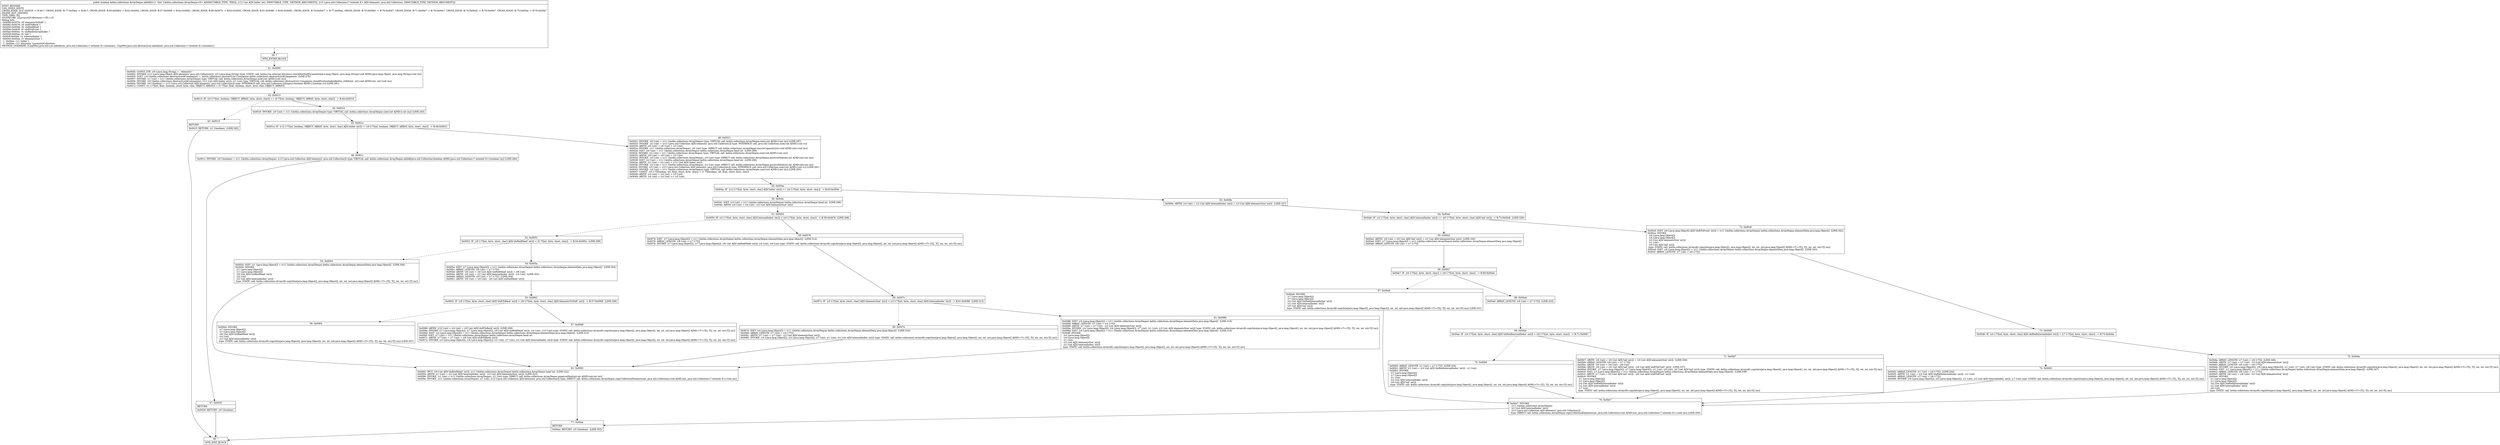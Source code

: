 digraph "CFG forkotlin.collections.ArrayDeque.addAll(ILjava\/util\/Collection;)Z" {
Node_39 [shape=record,label="{39\:\ ?|MTH_ENTER_BLOCK\l}"];
Node_41 [shape=record,label="{41\:\ 0x0000|0x0000: CONST_STR  (r0 I:java.lang.String) =  \"elements\" \l0x0002: INVOKE  (r13 I:java.lang.Object A[D('elements' java.util.Collection)]), (r0 I:java.lang.String) type: STATIC call: kotlin.jvm.internal.Intrinsics.checkNotNullParameter(java.lang.Object, java.lang.String):void A[MD:(java.lang.Object, java.lang.String):void (m)]\l0x0005: SGET  (r0 I:kotlin.collections.AbstractList$Companion) =  kotlin.collections.AbstractList.Companion kotlin.collections.AbstractList$Companion  (LINE:279)\l0x0007: INVOKE  (r1 I:int) = (r11 I:kotlin.collections.ArrayDeque) type: VIRTUAL call: kotlin.collections.ArrayDeque.size():int A[MD:():int (m)]\l0x000b: INVOKE  (r0 I:kotlin.collections.AbstractList$Companion), (r12 I:int A[D('index' int)]), (r1 I:int) type: VIRTUAL call: kotlin.collections.AbstractList.Companion.checkPositionIndex$kotlin_stdlib(int, int):void A[MD:(int, int):void (m)]\l0x000e: INVOKE  (r0 I:boolean) = (r13 I:java.util.Collection A[D('elements' java.util.Collection)]) type: INTERFACE call: java.util.Collection.isEmpty():boolean A[MD:():boolean (c)] (LINE:281)\l0x0012: CONST  (r1 I:??[int, float, boolean, short, byte, char, OBJECT, ARRAY]) = (0 ??[int, float, boolean, short, byte, char, OBJECT, ARRAY]) \l}"];
Node_42 [shape=record,label="{42\:\ 0x0013|0x0013: IF  (r0 I:??[int, boolean, OBJECT, ARRAY, byte, short, char]) == (0 ??[int, boolean, OBJECT, ARRAY, byte, short, char])  \-\> B:44:0x0016 \l}"];
Node_43 [shape=record,label="{43\:\ 0x0015|RETURN\l|0x0015: RETURN  (r1 I:boolean)  (LINE:282)\l}"];
Node_40 [shape=record,label="{40\:\ ?|MTH_EXIT_BLOCK\l}"];
Node_44 [shape=record,label="{44\:\ 0x0016|0x0016: INVOKE  (r0 I:int) = (r11 I:kotlin.collections.ArrayDeque) type: VIRTUAL call: kotlin.collections.ArrayDeque.size():int A[MD:():int (m)] (LINE:283)\l}"];
Node_45 [shape=record,label="{45\:\ 0x001a|0x001a: IF  (r12 I:??[int, boolean, OBJECT, ARRAY, byte, short, char] A[D('index' int)]) != (r0 I:??[int, boolean, OBJECT, ARRAY, byte, short, char])  \-\> B:48:0x0021 \l}"];
Node_46 [shape=record,label="{46\:\ 0x001c|0x001c: INVOKE  (r0 I:boolean) = (r11 I:kotlin.collections.ArrayDeque), (r13 I:java.util.Collection A[D('elements' java.util.Collection)]) type: VIRTUAL call: kotlin.collections.ArrayDeque.addAll(java.util.Collection):boolean A[MD:(java.util.Collection\<? extends E\>):boolean (m)] (LINE:284)\l}"];
Node_47 [shape=record,label="{47\:\ 0x0020|RETURN\l|0x0020: RETURN  (r0 I:boolean) \l}"];
Node_48 [shape=record,label="{48\:\ 0x0021|0x0021: INVOKE  (r0 I:int) = (r11 I:kotlin.collections.ArrayDeque) type: VIRTUAL call: kotlin.collections.ArrayDeque.size():int A[MD:():int (m)] (LINE:287)\l0x0025: INVOKE  (r2 I:int) = (r13 I:java.util.Collection A[D('elements' java.util.Collection)]) type: INTERFACE call: java.util.Collection.size():int A[MD:():int (c)]\l0x0029: ARITH  (r0 I:int) = (r0 I:int) + (r2 I:int) \l0x002a: INVOKE  (r11 I:kotlin.collections.ArrayDeque), (r0 I:int) type: DIRECT call: kotlin.collections.ArrayDeque.ensureCapacity(int):void A[MD:(int):void (m)]\l0x002d: IGET  (r0 I:int) = (r11 I:kotlin.collections.ArrayDeque) kotlin.collections.ArrayDeque.head int  (LINE:289)\l0x002f: INVOKE  (r2 I:int) = (r11 I:kotlin.collections.ArrayDeque) type: VIRTUAL call: kotlin.collections.ArrayDeque.size():int A[MD:():int (m)]\l0x0033: ARITH  (r0 I:int) = (r0 I:int) + (r2 I:int) \l0x0034: INVOKE  (r0 I:int) = (r11 I:kotlin.collections.ArrayDeque), (r0 I:int) type: DIRECT call: kotlin.collections.ArrayDeque.positiveMod(int):int A[MD:(int):int (m)]\l0x0038: IGET  (r2 I:int) = (r11 I:kotlin.collections.ArrayDeque) kotlin.collections.ArrayDeque.head int  (LINE:290)\l0x003a: ARITH  (r2 I:int) = (r2 I:int) + (r12 I:int A[D('index' int)]) \l0x003b: INVOKE  (r2 I:int) = (r11 I:kotlin.collections.ArrayDeque), (r2 I:int) type: DIRECT call: kotlin.collections.ArrayDeque.positiveMod(int):int A[MD:(int):int (m)]\l0x003f: INVOKE  (r3 I:int) = (r13 I:java.util.Collection A[D('elements' java.util.Collection)]) type: INTERFACE call: java.util.Collection.size():int A[MD:():int (c)] (LINE:291)\l0x0043: INVOKE  (r4 I:int) = (r11 I:kotlin.collections.ArrayDeque) type: VIRTUAL call: kotlin.collections.ArrayDeque.size():int A[MD:():int (m)] (LINE:293)\l0x0047: CONST  (r5 I:??[boolean, int, float, short, byte, char]) = (1 ??[boolean, int, float, short, byte, char]) \l0x0048: ARITH  (r4 I:int) = (r4 I:int) + (r5 I:int) \l0x0049: ARITH  (r4 I:int) = (r4 I:int) \>\> (r5 I:int) \l}"];
Node_49 [shape=record,label="{49\:\ 0x004a|0x004a: IF  (r12 I:??[int, byte, short, char] A[D('index' int)]) \>= (r4 I:??[int, byte, short, char])  \-\> B:63:0x009e \l}"];
Node_50 [shape=record,label="{50\:\ 0x004c|0x004c: IGET  (r4 I:int) = (r11 I:kotlin.collections.ArrayDeque) kotlin.collections.ArrayDeque.head int  (LINE:296)\l0x004e: ARITH  (r6 I:int) = (r4 I:int) \- (r3 I:int A[D('elementsSize' int)]) \l}"];
Node_51 [shape=record,label="{51\:\ 0x0050|0x0050: IF  (r2 I:??[int, byte, short, char] A[D('internalIndex' int)]) \< (r4 I:??[int, byte, short, char])  \-\> B:58:0x0076  (LINE:298)\l}"];
Node_52 [shape=record,label="{52\:\ 0x0052|0x0052: IF  (r6 I:??[int, byte, short, char] A[D('shiftedHead' int)]) \< (0 ??[int, byte, short, char])  \-\> B:54:0x005a  (LINE:299)\l}"];
Node_53 [shape=record,label="{53\:\ 0x0054|0x0054: IGET  (r1 I:java.lang.Object[]) = (r11 I:kotlin.collections.ArrayDeque) kotlin.collections.ArrayDeque.elementData java.lang.Object[]  (LINE:300)\l0x0056: INVOKE  \l  (r1 I:java.lang.Object[])\l  (r1 I:java.lang.Object[])\l  (r6 I:int A[D('shiftedHead' int)])\l  (r4 I:int)\l  (r2 I:int A[D('internalIndex' int)])\l type: STATIC call: kotlin.collections.ArraysKt.copyInto(java.lang.Object[], java.lang.Object[], int, int, int):java.lang.Object[] A[MD:\<T\>:(T[], T[], int, int, int):T[] (m)]\l}"];
Node_62 [shape=record,label="{62\:\ 0x0092|0x0092: IPUT  (r6 I:int A[D('shiftedHead' int)]), (r11 I:kotlin.collections.ArrayDeque) kotlin.collections.ArrayDeque.head int  (LINE:322)\l0x0094: ARITH  (r1 I:int) = (r2 I:int A[D('internalIndex' int)]) \- (r3 I:int A[D('elementsSize' int)])  (LINE:323)\l0x0096: INVOKE  (r1 I:int) = (r11 I:kotlin.collections.ArrayDeque), (r1 I:int) type: DIRECT call: kotlin.collections.ArrayDeque.negativeMod(int):int A[MD:(int):int (m)]\l0x009a: INVOKE  (r11 I:kotlin.collections.ArrayDeque), (r1 I:int), (r13 I:java.util.Collection A[D('elements' java.util.Collection)]) type: DIRECT call: kotlin.collections.ArrayDeque.copyCollectionElements(int, java.util.Collection):void A[MD:(int, java.util.Collection\<? extends E\>):void (m)]\l}"];
Node_77 [shape=record,label="{77\:\ 0x00ea|RETURN\l|0x00ea: RETURN  (r5 I:boolean)  (LINE:353)\l}"];
Node_54 [shape=record,label="{54\:\ 0x005a|0x005a: IGET  (r7 I:java.lang.Object[]) = (r11 I:kotlin.collections.ArrayDeque) kotlin.collections.ArrayDeque.elementData java.lang.Object[]  (LINE:302)\l0x005c: ARRAY_LENGTH  (r8 I:int) = (r7 I:??[]) \l0x005d: ARITH  (r6 I:int) = (r6 I:int A[D('shiftedHead' int)]) + (r8 I:int) \l0x005e: ARITH  (r8 I:int) = (r2 I:int A[D('internalIndex' int)]) \- (r4 I:int)  (LINE:303)\l0x0060: ARRAY_LENGTH  (r9 I:int) = (r7 I:??[])  (LINE:304)\l0x0061: ARITH  (r9 I:int) = (r9 I:int) \- (r6 I:int A[D('shiftedHead' int)]) \l}"];
Node_55 [shape=record,label="{55\:\ 0x0062|0x0062: IF  (r9 I:??[int, byte, short, char] A[D('shiftToBack' int)]) \< (r8 I:??[int, byte, short, char] A[D('elementsToShift' int)])  \-\> B:57:0x0068  (LINE:306)\l}"];
Node_56 [shape=record,label="{56\:\ 0x0064|0x0064: INVOKE  \l  (r7 I:java.lang.Object[])\l  (r7 I:java.lang.Object[])\l  (r6 I:int A[D('shiftedHead' int)])\l  (r4 I:int)\l  (r2 I:int A[D('internalIndex' int)])\l type: STATIC call: kotlin.collections.ArraysKt.copyInto(java.lang.Object[], java.lang.Object[], int, int, int):java.lang.Object[] A[MD:\<T\>:(T[], T[], int, int, int):T[] (m)] (LINE:307)\l}"];
Node_57 [shape=record,label="{57\:\ 0x0068|0x0068: ARITH  (r10 I:int) = (r4 I:int) + (r9 I:int A[D('shiftToBack' int)])  (LINE:309)\l0x006a: INVOKE  (r7 I:java.lang.Object[]), (r7 I:java.lang.Object[]), (r6 I:int A[D('shiftedHead' int)]), (r4 I:int), (r10 I:int) type: STATIC call: kotlin.collections.ArraysKt.copyInto(java.lang.Object[], java.lang.Object[], int, int, int):java.lang.Object[] A[MD:\<T\>:(T[], T[], int, int, int):T[] (m)]\l0x006d: IGET  (r4 I:java.lang.Object[]) = (r11 I:kotlin.collections.ArrayDeque) kotlin.collections.ArrayDeque.elementData java.lang.Object[]  (LINE:310)\l0x006f: IGET  (r7 I:int) = (r11 I:kotlin.collections.ArrayDeque) kotlin.collections.ArrayDeque.head int \l0x0071: ARITH  (r7 I:int) = (r7 I:int) + (r9 I:int A[D('shiftToBack' int)]) \l0x0072: INVOKE  (r4 I:java.lang.Object[]), (r4 I:java.lang.Object[]), (r1 I:int), (r7 I:int), (r2 I:int A[D('internalIndex' int)]) type: STATIC call: kotlin.collections.ArraysKt.copyInto(java.lang.Object[], java.lang.Object[], int, int, int):java.lang.Object[] A[MD:\<T\>:(T[], T[], int, int, int):T[] (m)]\l}"];
Node_58 [shape=record,label="{58\:\ 0x0076|0x0076: IGET  (r7 I:java.lang.Object[]) = (r11 I:kotlin.collections.ArrayDeque) kotlin.collections.ArrayDeque.elementData java.lang.Object[]  (LINE:314)\l0x0078: ARRAY_LENGTH  (r8 I:int) = (r7 I:??[]) \l0x0079: INVOKE  (r7 I:java.lang.Object[]), (r7 I:java.lang.Object[]), (r6 I:int A[D('shiftedHead' int)]), (r4 I:int), (r8 I:int) type: STATIC call: kotlin.collections.ArraysKt.copyInto(java.lang.Object[], java.lang.Object[], int, int, int):java.lang.Object[] A[MD:\<T\>:(T[], T[], int, int, int):T[] (m)]\l}"];
Node_59 [shape=record,label="{59\:\ 0x007c|0x007c: IF  (r3 I:??[int, byte, short, char] A[D('elementsSize' int)]) \< (r2 I:??[int, byte, short, char] A[D('internalIndex' int)])  \-\> B:61:0x0086  (LINE:315)\l}"];
Node_60 [shape=record,label="{60\:\ 0x007e|0x007e: IGET  (r4 I:java.lang.Object[]) = (r11 I:kotlin.collections.ArrayDeque) kotlin.collections.ArrayDeque.elementData java.lang.Object[]  (LINE:316)\l0x0080: ARRAY_LENGTH  (r7 I:int) = (r4 I:??[]) \l0x0081: ARITH  (r7 I:int) = (r7 I:int) \- (r3 I:int A[D('elementsSize' int)]) \l0x0082: INVOKE  (r4 I:java.lang.Object[]), (r4 I:java.lang.Object[]), (r7 I:int), (r1 I:int), (r2 I:int A[D('internalIndex' int)]) type: STATIC call: kotlin.collections.ArraysKt.copyInto(java.lang.Object[], java.lang.Object[], int, int, int):java.lang.Object[] A[MD:\<T\>:(T[], T[], int, int, int):T[] (m)]\l}"];
Node_61 [shape=record,label="{61\:\ 0x0086|0x0086: IGET  (r4 I:java.lang.Object[]) = (r11 I:kotlin.collections.ArrayDeque) kotlin.collections.ArrayDeque.elementData java.lang.Object[]  (LINE:318)\l0x0088: ARRAY_LENGTH  (r7 I:int) = (r4 I:??[]) \l0x0089: ARITH  (r7 I:int) = (r7 I:int) \- (r3 I:int A[D('elementsSize' int)]) \l0x008a: INVOKE  (r4 I:java.lang.Object[]), (r4 I:java.lang.Object[]), (r7 I:int), (r1 I:int), (r3 I:int A[D('elementsSize' int)]) type: STATIC call: kotlin.collections.ArraysKt.copyInto(java.lang.Object[], java.lang.Object[], int, int, int):java.lang.Object[] A[MD:\<T\>:(T[], T[], int, int, int):T[] (m)]\l0x008d: IGET  (r4 I:java.lang.Object[]) = (r11 I:kotlin.collections.ArrayDeque) kotlin.collections.ArrayDeque.elementData java.lang.Object[]  (LINE:319)\l0x008f: INVOKE  \l  (r4 I:java.lang.Object[])\l  (r4 I:java.lang.Object[])\l  (r1 I:int)\l  (r3 I:int A[D('elementsSize' int)])\l  (r2 I:int A[D('internalIndex' int)])\l type: STATIC call: kotlin.collections.ArraysKt.copyInto(java.lang.Object[], java.lang.Object[], int, int, int):java.lang.Object[] A[MD:\<T\>:(T[], T[], int, int, int):T[] (m)]\l}"];
Node_63 [shape=record,label="{63\:\ 0x009e|0x009e: ARITH  (r4 I:int) = (r2 I:int A[D('internalIndex' int)]) + (r3 I:int A[D('elementsSize' int)])  (LINE:327)\l}"];
Node_64 [shape=record,label="{64\:\ 0x00a0|0x00a0: IF  (r2 I:??[int, byte, short, char] A[D('internalIndex' int)]) \>= (r0 I:??[int, byte, short, char] A[D('tail' int)])  \-\> B:72:0x00c8  (LINE:329)\l}"];
Node_65 [shape=record,label="{65\:\ 0x00a2|0x00a2: ARITH  (r6 I:int) = (r0 I:int A[D('tail' int)]) + (r3 I:int A[D('elementsSize' int)])  (LINE:330)\l0x00a4: IGET  (r7 I:java.lang.Object[]) = (r11 I:kotlin.collections.ArrayDeque) kotlin.collections.ArrayDeque.elementData java.lang.Object[] \l0x00a6: ARRAY_LENGTH  (r8 I:int) = (r7 I:??[]) \l}"];
Node_66 [shape=record,label="{66\:\ 0x00a7|0x00a7: IF  (r6 I:??[int, byte, short, char]) \> (r8 I:??[int, byte, short, char])  \-\> B:68:0x00ad \l}"];
Node_67 [shape=record,label="{67\:\ 0x00a9|0x00a9: INVOKE  \l  (r7 I:java.lang.Object[])\l  (r7 I:java.lang.Object[])\l  (r4 I:int A[D('shiftedInternalIndex' int)])\l  (r2 I:int A[D('internalIndex' int)])\l  (r0 I:int A[D('tail' int)])\l type: STATIC call: kotlin.collections.ArraysKt.copyInto(java.lang.Object[], java.lang.Object[], int, int, int):java.lang.Object[] A[MD:\<T\>:(T[], T[], int, int, int):T[] (m)] (LINE:331)\l}"];
Node_76 [shape=record,label="{76\:\ 0x00e7|0x00e7: INVOKE  \l  (r11 I:kotlin.collections.ArrayDeque)\l  (r2 I:int A[D('internalIndex' int)])\l  (r13 I:java.util.Collection A[D('elements' java.util.Collection)])\l type: DIRECT call: kotlin.collections.ArrayDeque.copyCollectionElements(int, java.util.Collection):void A[MD:(int, java.util.Collection\<? extends E\>):void (m)] (LINE:350)\l}"];
Node_68 [shape=record,label="{68\:\ 0x00ad|0x00ad: ARRAY_LENGTH  (r6 I:int) = (r7 I:??[])  (LINE:333)\l}"];
Node_69 [shape=record,label="{69\:\ 0x00ae|0x00ae: IF  (r4 I:??[int, byte, short, char] A[D('shiftedInternalIndex' int)]) \< (r6 I:??[int, byte, short, char])  \-\> B:71:0x00b7 \l}"];
Node_70 [shape=record,label="{70\:\ 0x00b0|0x00b0: ARRAY_LENGTH  (r1 I:int) = (r7 I:??[])  (LINE:334)\l0x00b1: ARITH  (r1 I:int) = (r4 I:int A[D('shiftedInternalIndex' int)]) \- (r1 I:int) \l0x00b3: INVOKE  \l  (r7 I:java.lang.Object[])\l  (r7 I:java.lang.Object[])\l  (r1 I:int)\l  (r2 I:int A[D('internalIndex' int)])\l  (r0 I:int A[D('tail' int)])\l type: STATIC call: kotlin.collections.ArraysKt.copyInto(java.lang.Object[], java.lang.Object[], int, int, int):java.lang.Object[] A[MD:\<T\>:(T[], T[], int, int, int):T[] (m)]\l}"];
Node_71 [shape=record,label="{71\:\ 0x00b7|0x00b7: ARITH  (r6 I:int) = (r0 I:int A[D('tail' int)]) + (r3 I:int A[D('elementsSize' int)])  (LINE:336)\l0x00b9: ARRAY_LENGTH  (r8 I:int) = (r7 I:??[]) \l0x00ba: ARITH  (r6 I:int) = (r6 I:int) \- (r8 I:int) \l0x00bb: ARITH  (r8 I:int) = (r0 I:int A[D('tail' int)]) \- (r6 I:int A[D('shiftToFront' int)])  (LINE:337)\l0x00bd: INVOKE  (r7 I:java.lang.Object[]), (r7 I:java.lang.Object[]), (r1 I:int), (r8 I:int), (r0 I:int A[D('tail' int)]) type: STATIC call: kotlin.collections.ArraysKt.copyInto(java.lang.Object[], java.lang.Object[], int, int, int):java.lang.Object[] A[MD:\<T\>:(T[], T[], int, int, int):T[] (m)]\l0x00c0: IGET  (r1 I:java.lang.Object[]) = (r11 I:kotlin.collections.ArrayDeque) kotlin.collections.ArrayDeque.elementData java.lang.Object[]  (LINE:338)\l0x00c2: ARITH  (r7 I:int) = (r0 I:int A[D('tail' int)]) \- (r6 I:int A[D('shiftToFront' int)]) \l0x00c4: INVOKE  \l  (r1 I:java.lang.Object[])\l  (r1 I:java.lang.Object[])\l  (r4 I:int A[D('shiftedInternalIndex' int)])\l  (r2 I:int A[D('internalIndex' int)])\l  (r7 I:int)\l type: STATIC call: kotlin.collections.ArraysKt.copyInto(java.lang.Object[], java.lang.Object[], int, int, int):java.lang.Object[] A[MD:\<T\>:(T[], T[], int, int, int):T[] (m)]\l}"];
Node_72 [shape=record,label="{72\:\ 0x00c8|0x00c8: IGET  (r6 I:java.lang.Object[] A[D('shiftToFront' int)]) = (r11 I:kotlin.collections.ArrayDeque) kotlin.collections.ArrayDeque.elementData java.lang.Object[]  (LINE:342)\l0x00ca: INVOKE  \l  (r6 I:java.lang.Object[])\l  (r6 I:java.lang.Object[])\l  (r3 I:int A[D('elementsSize' int)])\l  (r1 I:int)\l  (r0 I:int A[D('tail' int)])\l type: STATIC call: kotlin.collections.ArraysKt.copyInto(java.lang.Object[], java.lang.Object[], int, int, int):java.lang.Object[] A[MD:\<T\>:(T[], T[], int, int, int):T[] (m)]\l0x00cd: IGET  (r6 I:java.lang.Object[]) = (r11 I:kotlin.collections.ArrayDeque) kotlin.collections.ArrayDeque.elementData java.lang.Object[]  (LINE:343)\l0x00cf: ARRAY_LENGTH  (r7 I:int) = (r6 I:??[]) \l}"];
Node_73 [shape=record,label="{73\:\ 0x00d0|0x00d0: IF  (r4 I:??[int, byte, short, char] A[D('shiftedInternalIndex' int)]) \< (r7 I:??[int, byte, short, char])  \-\> B:75:0x00da \l}"];
Node_74 [shape=record,label="{74\:\ 0x00d2|0x00d2: ARRAY_LENGTH  (r1 I:int) = (r6 I:??[])  (LINE:344)\l0x00d3: ARITH  (r1 I:int) = (r4 I:int A[D('shiftedInternalIndex' int)]) \- (r1 I:int) \l0x00d5: ARRAY_LENGTH  (r7 I:int) = (r6 I:??[]) \l0x00d6: INVOKE  (r6 I:java.lang.Object[]), (r6 I:java.lang.Object[]), (r1 I:int), (r2 I:int A[D('internalIndex' int)]), (r7 I:int) type: STATIC call: kotlin.collections.ArraysKt.copyInto(java.lang.Object[], java.lang.Object[], int, int, int):java.lang.Object[] A[MD:\<T\>:(T[], T[], int, int, int):T[] (m)]\l}"];
Node_75 [shape=record,label="{75\:\ 0x00da|0x00da: ARRAY_LENGTH  (r7 I:int) = (r6 I:??[])  (LINE:346)\l0x00db: ARITH  (r7 I:int) = (r7 I:int) \- (r3 I:int A[D('elementsSize' int)]) \l0x00dc: ARRAY_LENGTH  (r8 I:int) = (r6 I:??[]) \l0x00dd: INVOKE  (r6 I:java.lang.Object[]), (r6 I:java.lang.Object[]), (r1 I:int), (r7 I:int), (r8 I:int) type: STATIC call: kotlin.collections.ArraysKt.copyInto(java.lang.Object[], java.lang.Object[], int, int, int):java.lang.Object[] A[MD:\<T\>:(T[], T[], int, int, int):T[] (m)]\l0x00e0: IGET  (r1 I:java.lang.Object[]) = (r11 I:kotlin.collections.ArrayDeque) kotlin.collections.ArrayDeque.elementData java.lang.Object[]  (LINE:347)\l0x00e2: ARRAY_LENGTH  (r6 I:int) = (r1 I:??[]) \l0x00e3: ARITH  (r6 I:int) = (r6 I:int) \- (r3 I:int A[D('elementsSize' int)]) \l0x00e4: INVOKE  \l  (r1 I:java.lang.Object[])\l  (r1 I:java.lang.Object[])\l  (r4 I:int A[D('shiftedInternalIndex' int)])\l  (r2 I:int A[D('internalIndex' int)])\l  (r6 I:int)\l type: STATIC call: kotlin.collections.ArraysKt.copyInto(java.lang.Object[], java.lang.Object[], int, int, int):java.lang.Object[] A[MD:\<T\>:(T[], T[], int, int, int):T[] (m)]\l}"];
MethodNode[shape=record,label="{public boolean kotlin.collections.ArrayDeque.addAll((r11 'this' I:kotlin.collections.ArrayDeque\<E\> A[IMMUTABLE_TYPE, THIS]), (r12 I:int A[D('index' int), IMMUTABLE_TYPE, METHOD_ARGUMENT]), (r13 I:java.util.Collection\<? extends E\> A[D('elements' java.util.Collection), IMMUTABLE_TYPE, METHOD_ARGUMENT]))  | DONT_RENAME\lUSE_LINES_HINTS\lCROSS_EDGE: B:47:0x0020 \-\> B:40:?, CROSS_EDGE: B:77:0x00ea \-\> B:40:?, CROSS_EDGE: B:56:0x0064 \-\> B:62:0x0092, CROSS_EDGE: B:57:0x0068 \-\> B:62:0x0092, CROSS_EDGE: B:60:0x007e \-\> B:62:0x0092, CROSS_EDGE: B:61:0x0086 \-\> B:62:0x0092, CROSS_EDGE: B:76:0x00e7 \-\> B:77:0x00ea, CROSS_EDGE: B:70:0x00b0 \-\> B:76:0x00e7, CROSS_EDGE: B:71:0x00b7 \-\> B:76:0x00e7, CROSS_EDGE: B:74:0x00d2 \-\> B:76:0x00e7, CROSS_EDGE: B:75:0x00da \-\> B:76:0x00e7\lINLINE_NOT_NEEDED\lTYPE_VARS: [E]\lSIGNATURE: (ILjava\/util\/Collection\<+TE;\>;)Z\lDebug Info:\l  0x0060\-0x0076: r8 'elementsToShift' I\l  0x0062\-0x0076: r9 'shiftToBack' I\l  0x0050\-0x009d: r6 'shiftedHead' I\l  0x00bb\-0x00c8: r6 'shiftToFront' I\l  0x00a0\-0x00ea: r4 'shiftedInternalIndex' I\l  0x0038\-0x00ea: r0 'tail' I\l  0x003f\-0x00ea: r2 'internalIndex' I\l  0x0043\-0x00ea: r3 'elementsSize' I\l  \-1 \-0x00ea: r12 'index' I\l  \-1 \-0x00ea: r13 'elements' Ljava\/util\/Collection;\lMETHOD_OVERRIDE: [ClspMth\{java.util.List.addAll(int, java.util.Collection\<? extends E\>):boolean\}, ClspMth\{java.util.AbstractList.addAll(int, java.util.Collection\<? extends E\>):boolean\}]\l}"];
MethodNode -> Node_39;Node_39 -> Node_41;
Node_41 -> Node_42;
Node_42 -> Node_43[style=dashed];
Node_42 -> Node_44;
Node_43 -> Node_40;
Node_44 -> Node_45;
Node_45 -> Node_46[style=dashed];
Node_45 -> Node_48;
Node_46 -> Node_47;
Node_47 -> Node_40;
Node_48 -> Node_49;
Node_49 -> Node_50[style=dashed];
Node_49 -> Node_63;
Node_50 -> Node_51;
Node_51 -> Node_52[style=dashed];
Node_51 -> Node_58;
Node_52 -> Node_53[style=dashed];
Node_52 -> Node_54;
Node_53 -> Node_62;
Node_62 -> Node_77;
Node_77 -> Node_40;
Node_54 -> Node_55;
Node_55 -> Node_56[style=dashed];
Node_55 -> Node_57;
Node_56 -> Node_62;
Node_57 -> Node_62;
Node_58 -> Node_59;
Node_59 -> Node_60[style=dashed];
Node_59 -> Node_61;
Node_60 -> Node_62;
Node_61 -> Node_62;
Node_63 -> Node_64;
Node_64 -> Node_65[style=dashed];
Node_64 -> Node_72;
Node_65 -> Node_66;
Node_66 -> Node_67[style=dashed];
Node_66 -> Node_68;
Node_67 -> Node_76;
Node_76 -> Node_77;
Node_68 -> Node_69;
Node_69 -> Node_70[style=dashed];
Node_69 -> Node_71;
Node_70 -> Node_76;
Node_71 -> Node_76;
Node_72 -> Node_73;
Node_73 -> Node_74[style=dashed];
Node_73 -> Node_75;
Node_74 -> Node_76;
Node_75 -> Node_76;
}

